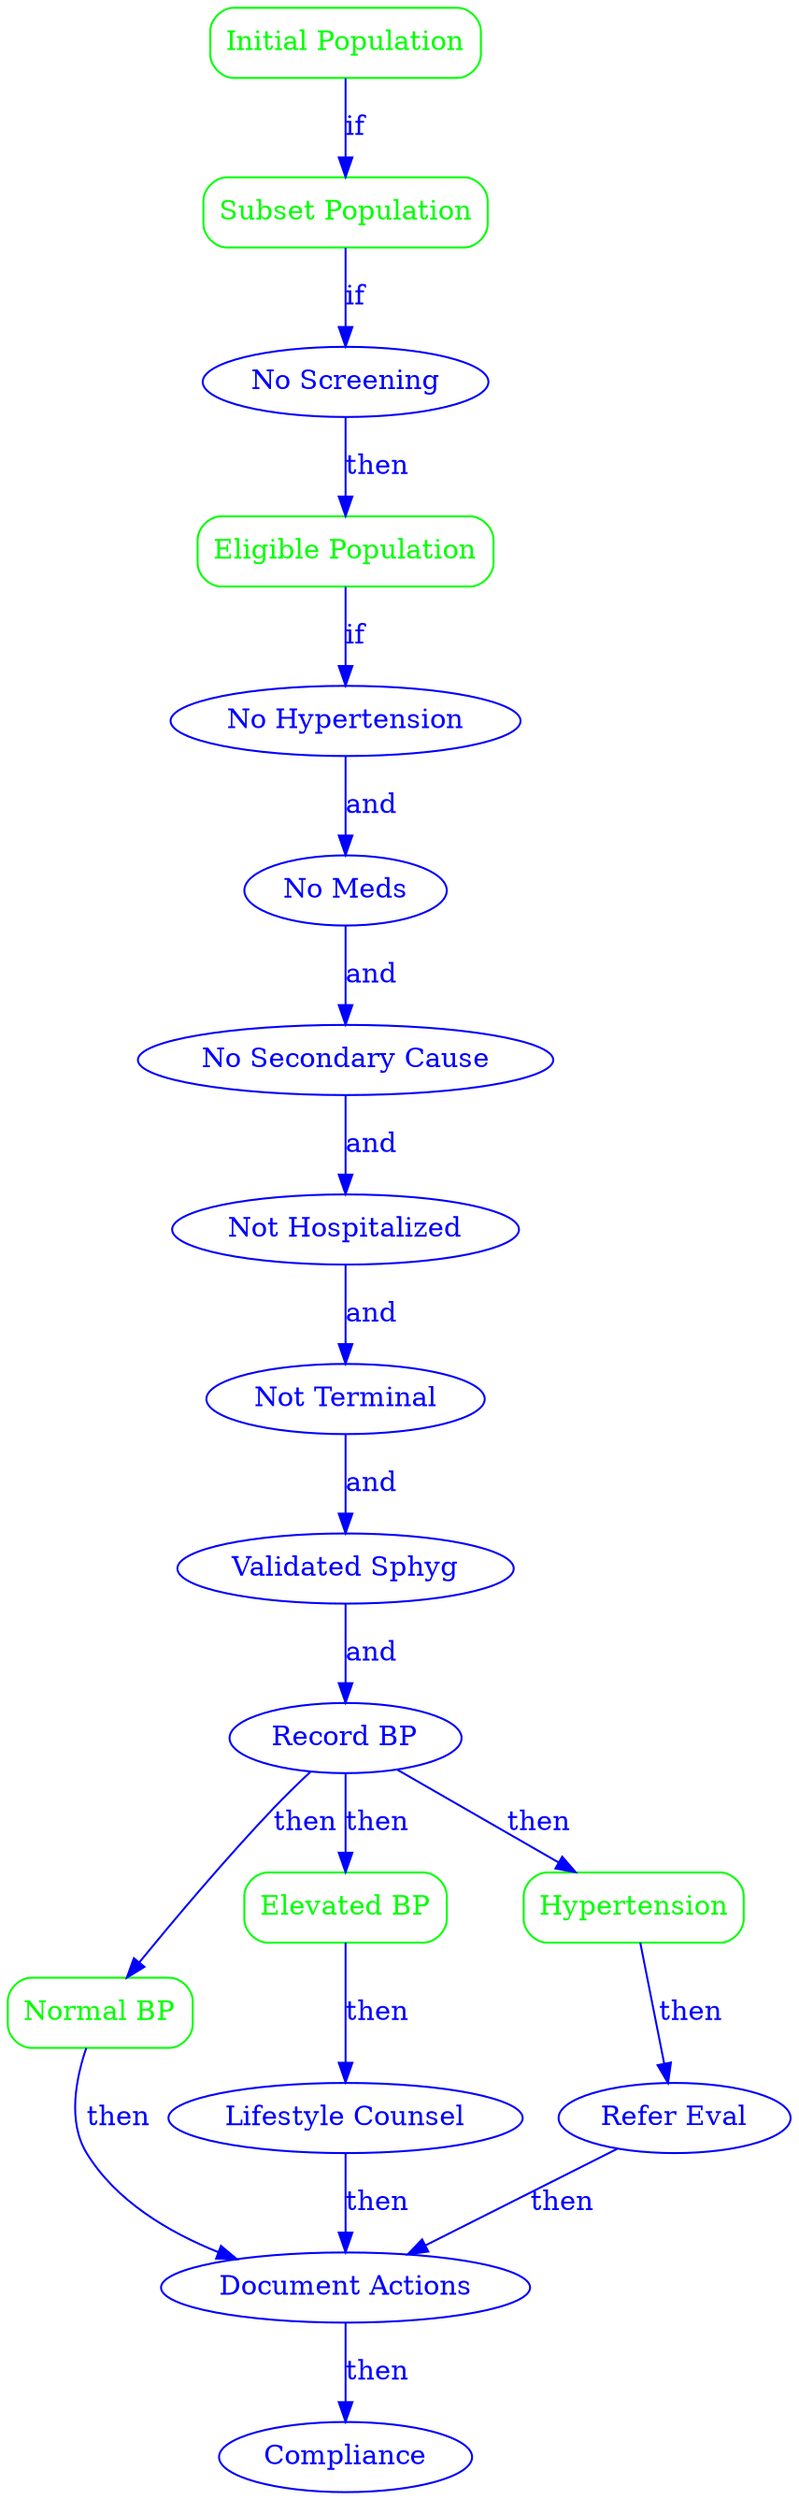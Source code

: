 digraph {
  rankdir=TB;

  // Population Nodes
  InitialPop [label="Initial Population" shape=box style=rounded color=green fontcolor=green comment="Male patients aged 18 to 39 years"];
  SubsetPop [label="Subset Population" shape=box style=rounded color=green fontcolor=green comment="Male patients within the initial population who have not had a documented blood pressure screening in the past year"];
  EligiblePop [label="Eligible Population" shape=box style=rounded color=green fontcolor=green comment="Eligible male patients for blood pressure screening"];
  NormalBP [label="Normal BP" shape=box style=rounded color=green fontcolor=green comment="Blood pressure reading is normal (systolic <120 mmHg and diastolic <80 mmHg)"];
  ElevatedBP [label="Elevated BP" shape=box style=rounded color=green fontcolor=green comment="Blood pressure reading is elevated (systolic 120-129 mmHg and diastolic <80 mmHg)"];
  Hypertension [label="Hypertension" shape=box style=rounded color=green fontcolor=green comment="Blood pressure reading indicates hypertension (systolic ≥130 mmHg or diastolic ≥80 mmHg)"];

  // Criterion Nodes
  NoScreening [label="No Screening" shape=ellipse color=blue fontcolor=blue comment="No documented blood pressure screening in the past year"];
  NoHypertension [label="No Hypertension" shape=ellipse color=blue fontcolor=blue comment="No documented diagnosis of hypertension"];
  NoMeds [label="No Meds" shape=ellipse color=blue fontcolor=blue comment="Not currently on antihypertensive medication"];
  NoSecondaryCause [label="No Secondary Cause" shape=ellipse color=blue fontcolor=blue comment="No known secondary cause of hypertension"];
  NotHospitalized [label="Not Hospitalized" shape=ellipse color=blue fontcolor=blue comment="Not currently hospitalized or in a long-term care facility"];
  NotTerminal [label="Not Terminal" shape=ellipse color=blue fontcolor=blue comment="No terminal illness or under palliative care"];
  ValidatedSphyg [label="Validated Sphyg" shape=ellipse color=blue fontcolor=blue comment="Use of a validated and calibrated sphygmomanometer"];
  RecordBP [label="Record BP" shape=ellipse color=blue fontcolor=blue comment="Record the blood pressure reading in the patient's EHR"];
  LifestyleCounsel [label="Lifestyle Counsel" shape=ellipse color=blue fontcolor=blue comment="Provide lifestyle modification counseling"];
  ReferEval [label="Refer Eval" shape=ellipse color=blue fontcolor=blue comment="Refer for further evaluation and management"];
  DocumentActions [label="Document Actions" shape=ellipse color=blue fontcolor=blue comment="Document all actions taken in the EHR"];
  Compliance [label="Compliance" shape=ellipse color=blue fontcolor=blue comment="Ensure compliance with the US Preventive Services Task Force guidelines"];

  // Edges
  InitialPop -> SubsetPop [label="if" color=blue fontcolor=blue];
  SubsetPop -> NoScreening [label="if" color=blue fontcolor=blue];
  NoScreening -> EligiblePop [label="then" color=blue fontcolor=blue];

  EligiblePop -> NoHypertension [label="if" color=blue fontcolor=blue];
  NoHypertension -> NoMeds [label="and" color=blue fontcolor=blue];
  NoMeds -> NoSecondaryCause [label="and" color=blue fontcolor=blue];
  NoSecondaryCause -> NotHospitalized [label="and" color=blue fontcolor=blue];
  NotHospitalized -> NotTerminal [label="and" color=blue fontcolor=blue];
  NotTerminal -> ValidatedSphyg [label="and" color=blue fontcolor=blue];
  ValidatedSphyg -> RecordBP [label="and" color=blue fontcolor=blue];
  RecordBP -> NormalBP [label="then" color=blue fontcolor=blue];
  RecordBP -> ElevatedBP [label="then" color=blue fontcolor=blue];
  RecordBP -> Hypertension [label="then" color=blue fontcolor=blue];

  NormalBP -> DocumentActions [label="then" color=blue fontcolor=blue];
  ElevatedBP -> LifestyleCounsel [label="then" color=blue fontcolor=blue];
  LifestyleCounsel -> DocumentActions [label="then" color=blue fontcolor=blue];
  Hypertension -> ReferEval [label="then" color=blue fontcolor=blue];
  ReferEval -> DocumentActions [label="then" color=blue fontcolor=blue];

  DocumentActions -> Compliance [label="then" color=blue fontcolor=blue];
}